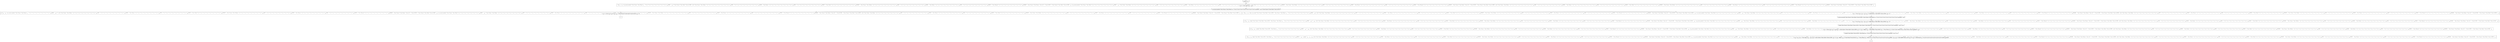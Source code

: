 digraph {
    graph [rankdir=TB
          ,bgcolor=transparent];
    node [shape=box
         ,fillcolor=white
         ,style=filled];
    0 [label=<O <BR/> neq(v<SUB>227</SUB>, v<SUB>227</SUB>)>];
    1 [label=<C <BR/> neq(v<SUB>233</SUB>, v<SUB>233</SUB>), non_ground_member(C Term [Clause C Term [Parent v<SUB>81</SUB> : [C Succ [C Succ [C Succ [C Succ [C Succ [C Succ [C Succ [v<SUB>233</SUB>]]]]]]]]] : v<SUB>128</SUB>], [C Term [Clause [C Term [Male [C Term [A []]]]]]]), solve(C Term [Clause C Term [Father C Var [C Succ [C Succ [C Succ [C Succ [C Succ [C Succ [C Succ [v<SUB>233</SUB>]]]]]]]] : [C Var [C Succ [C Succ [C Succ [C Succ [C Succ [C Succ [C Succ [v<SUB>233</SUB>]]]]]]]]]] : C Term [Parent C Var [C Succ [C Succ [C Succ [C Succ [C Succ [C Succ [C Succ [v<SUB>233</SUB>]]]]]]]] : [C Var [C Succ [C Succ [C Succ [C Succ [C Succ [C Succ [C Succ [v<SUB>233</SUB>]]]]]]]]]] : [C Term [Male [C Var [C Succ [C Succ [C Succ [C Succ [C Succ [C Succ [C Succ [v<SUB>233</SUB>]]]]]]]]]]]] : C Term [Clause C Term [Mother C Var [C Succ [C Succ [C Succ [C Succ [C Succ [C Succ [C Succ [v<SUB>233</SUB>]]]]]]]] : [C Var [C Succ [C Succ [C Succ [C Succ [C Succ [C Succ [C Succ [v<SUB>233</SUB>]]]]]]]]]] : C Term [Parent C Var [C Succ [C Succ [C Succ [C Succ [C Succ [C Succ [C Succ [v<SUB>233</SUB>]]]]]]]] : [C Var [C Succ [C Succ [C Succ [C Succ [C Succ [C Succ [C Succ [v<SUB>233</SUB>]]]]]]]]]] : [C Term [Female [C Var [C Succ [C Succ [C Succ [C Succ [C Succ [C Succ [C Succ [v<SUB>233</SUB>]]]]]]]]]]]] : C Term [Clause [C Term [Parent C Term [A []] : [C Term [B []]]]]] : [C Term [Clause [C Term [Male [C Term [A []]]]]]], v<SUB>128</SUB>), non_ground_member(C Term [Clause C Term [Male [C Succ [C Succ [C Succ [C Succ [C Succ [C Succ [C Succ [v<SUB>233</SUB>]]]]]]]]] : v<SUB>133</SUB>], C Term [Clause C Term [Father C Var [C Succ [C Succ [C Succ [C Succ [C Succ [C Succ [C Succ [v<SUB>233</SUB>]]]]]]]] : [C Var [C Succ [C Succ [C Succ [C Succ [C Succ [C Succ [C Succ [v<SUB>233</SUB>]]]]]]]]]] : C Term [Parent C Var [C Succ [C Succ [C Succ [C Succ [C Succ [C Succ [C Succ [v<SUB>233</SUB>]]]]]]]] : [C Var [C Succ [C Succ [C Succ [C Succ [C Succ [C Succ [C Succ [v<SUB>233</SUB>]]]]]]]]]] : [C Term [Male [C Var [C Succ [C Succ [C Succ [C Succ [C Succ [C Succ [C Succ [v<SUB>233</SUB>]]]]]]]]]]]] : C Term [Clause C Term [Mother C Var [C Succ [C Succ [C Succ [C Succ [C Succ [C Succ [C Succ [v<SUB>233</SUB>]]]]]]]] : [C Var [C Succ [C Succ [C Succ [C Succ [C Succ [C Succ [C Succ [v<SUB>233</SUB>]]]]]]]]]] : C Term [Parent C Var [C Succ [C Succ [C Succ [C Succ [C Succ [C Succ [C Succ [v<SUB>233</SUB>]]]]]]]] : [C Var [C Succ [C Succ [C Succ [C Succ [C Succ [C Succ [C Succ [v<SUB>233</SUB>]]]]]]]]]] : [C Term [Female [C Var [C Succ [C Succ [C Succ [C Succ [C Succ [C Succ [C Succ [v<SUB>233</SUB>]]]]]]]]]]]] : C Term [Clause [C Term [Parent C Term [A []] : [C Term [B []]]]]] : [C Term [Clause [C Term [Male [C Term [A []]]]]]]), solve(C Term [Clause C Term [Father C Var [C Succ [C Succ [C Succ [C Succ [C Succ [C Succ [C Succ [v<SUB>233</SUB>]]]]]]]] : [C Var [C Succ [C Succ [C Succ [C Succ [C Succ [C Succ [C Succ [v<SUB>233</SUB>]]]]]]]]]] : C Term [Parent C Var [C Succ [C Succ [C Succ [C Succ [C Succ [C Succ [C Succ [v<SUB>233</SUB>]]]]]]]] : [C Var [C Succ [C Succ [C Succ [C Succ [C Succ [C Succ [C Succ [v<SUB>233</SUB>]]]]]]]]]] : [C Term [Male [C Var [C Succ [C Succ [C Succ [C Succ [C Succ [C Succ [C Succ [v<SUB>233</SUB>]]]]]]]]]]]] : C Term [Clause C Term [Mother C Var [C Succ [C Succ [C Succ [C Succ [C Succ [C Succ [C Succ [v<SUB>233</SUB>]]]]]]]] : [C Var [C Succ [C Succ [C Succ [C Succ [C Succ [C Succ [C Succ [v<SUB>233</SUB>]]]]]]]]]] : C Term [Parent C Var [C Succ [C Succ [C Succ [C Succ [C Succ [C Succ [C Succ [v<SUB>233</SUB>]]]]]]]] : [C Var [C Succ [C Succ [C Succ [C Succ [C Succ [C Succ [C Succ [v<SUB>233</SUB>]]]]]]]]]] : [C Term [Female [C Var [C Succ [C Succ [C Succ [C Succ [C Succ [C Succ [C Succ [v<SUB>233</SUB>]]]]]]]]]]]] : C Term [Clause [C Term [Parent C Term [A []] : [C Term [B []]]]]] : [C Term [Clause [C Term [Male [C Term [A []]]]]]], v<SUB>133</SUB>) <BR/>  [ v<SUB>227</SUB> &rarr; C Succ [v<SUB>232</SUB>], v<SUB>232</SUB> &rarr; v<SUB>233</SUB> ] >];
    2 [label=<O <BR/> non_ground_member(C Term [Clause C Term [Parent v<SUB>81</SUB> : [C Succ [C Succ [C Succ [C Succ [C Succ [C Succ [C Succ [v<SUB>233</SUB>]]]]]]]]] : v<SUB>128</SUB>], [C Term [Clause [C Term [Male [C Term [A []]]]]]])>];
    3 [label=<C <BR/> neq(v<SUB>233</SUB>, v<SUB>233</SUB>), non_ground_member(C Term [Clause C Term [Parent v<SUB>81</SUB> : [C Succ [C Succ [C Succ [C Succ [C Succ [C Succ [C Succ [v<SUB>233</SUB>]]]]]]]]] : v<SUB>128</SUB>], []), solve(C Term [Clause C Term [Father C Var [C Succ [C Succ [C Succ [C Succ [C Succ [C Succ [C Succ [v<SUB>233</SUB>]]]]]]]] : [C Var [C Succ [C Succ [C Succ [C Succ [C Succ [C Succ [C Succ [v<SUB>233</SUB>]]]]]]]]]] : C Term [Parent C Var [C Succ [C Succ [C Succ [C Succ [C Succ [C Succ [C Succ [v<SUB>233</SUB>]]]]]]]] : [C Var [C Succ [C Succ [C Succ [C Succ [C Succ [C Succ [C Succ [v<SUB>233</SUB>]]]]]]]]]] : [C Term [Male [C Var [C Succ [C Succ [C Succ [C Succ [C Succ [C Succ [C Succ [v<SUB>233</SUB>]]]]]]]]]]]] : C Term [Clause C Term [Mother C Var [C Succ [C Succ [C Succ [C Succ [C Succ [C Succ [C Succ [v<SUB>233</SUB>]]]]]]]] : [C Var [C Succ [C Succ [C Succ [C Succ [C Succ [C Succ [C Succ [v<SUB>233</SUB>]]]]]]]]]] : C Term [Parent C Var [C Succ [C Succ [C Succ [C Succ [C Succ [C Succ [C Succ [v<SUB>233</SUB>]]]]]]]] : [C Var [C Succ [C Succ [C Succ [C Succ [C Succ [C Succ [C Succ [v<SUB>233</SUB>]]]]]]]]]] : [C Term [Female [C Var [C Succ [C Succ [C Succ [C Succ [C Succ [C Succ [C Succ [v<SUB>233</SUB>]]]]]]]]]]]] : C Term [Clause [C Term [Parent C Term [A []] : [C Term [B []]]]]] : [C Term [Clause [C Term [Male [C Term [A []]]]]]], v<SUB>128</SUB>), non_ground_member(C Term [Clause C Term [Male [C Succ [C Succ [C Succ [C Succ [C Succ [C Succ [C Succ [v<SUB>233</SUB>]]]]]]]]] : v<SUB>133</SUB>], C Term [Clause C Term [Father C Var [C Succ [C Succ [C Succ [C Succ [C Succ [C Succ [C Succ [v<SUB>233</SUB>]]]]]]]] : [C Var [C Succ [C Succ [C Succ [C Succ [C Succ [C Succ [C Succ [v<SUB>233</SUB>]]]]]]]]]] : C Term [Parent C Var [C Succ [C Succ [C Succ [C Succ [C Succ [C Succ [C Succ [v<SUB>233</SUB>]]]]]]]] : [C Var [C Succ [C Succ [C Succ [C Succ [C Succ [C Succ [C Succ [v<SUB>233</SUB>]]]]]]]]]] : [C Term [Male [C Var [C Succ [C Succ [C Succ [C Succ [C Succ [C Succ [C Succ [v<SUB>233</SUB>]]]]]]]]]]]] : C Term [Clause C Term [Mother C Var [C Succ [C Succ [C Succ [C Succ [C Succ [C Succ [C Succ [v<SUB>233</SUB>]]]]]]]] : [C Var [C Succ [C Succ [C Succ [C Succ [C Succ [C Succ [C Succ [v<SUB>233</SUB>]]]]]]]]]] : C Term [Parent C Var [C Succ [C Succ [C Succ [C Succ [C Succ [C Succ [C Succ [v<SUB>233</SUB>]]]]]]]] : [C Var [C Succ [C Succ [C Succ [C Succ [C Succ [C Succ [C Succ [v<SUB>233</SUB>]]]]]]]]]] : [C Term [Female [C Var [C Succ [C Succ [C Succ [C Succ [C Succ [C Succ [C Succ [v<SUB>233</SUB>]]]]]]]]]]]] : C Term [Clause [C Term [Parent C Term [A []] : [C Term [B []]]]]] : [C Term [Clause [C Term [Male [C Term [A []]]]]]]), solve(C Term [Clause C Term [Father C Var [C Succ [C Succ [C Succ [C Succ [C Succ [C Succ [C Succ [v<SUB>233</SUB>]]]]]]]] : [C Var [C Succ [C Succ [C Succ [C Succ [C Succ [C Succ [C Succ [v<SUB>233</SUB>]]]]]]]]]] : C Term [Parent C Var [C Succ [C Succ [C Succ [C Succ [C Succ [C Succ [C Succ [v<SUB>233</SUB>]]]]]]]] : [C Var [C Succ [C Succ [C Succ [C Succ [C Succ [C Succ [C Succ [v<SUB>233</SUB>]]]]]]]]]] : [C Term [Male [C Var [C Succ [C Succ [C Succ [C Succ [C Succ [C Succ [C Succ [v<SUB>233</SUB>]]]]]]]]]]]] : C Term [Clause C Term [Mother C Var [C Succ [C Succ [C Succ [C Succ [C Succ [C Succ [C Succ [v<SUB>233</SUB>]]]]]]]] : [C Var [C Succ [C Succ [C Succ [C Succ [C Succ [C Succ [C Succ [v<SUB>233</SUB>]]]]]]]]]] : C Term [Parent C Var [C Succ [C Succ [C Succ [C Succ [C Succ [C Succ [C Succ [v<SUB>233</SUB>]]]]]]]] : [C Var [C Succ [C Succ [C Succ [C Succ [C Succ [C Succ [C Succ [v<SUB>233</SUB>]]]]]]]]]] : [C Term [Female [C Var [C Succ [C Succ [C Succ [C Succ [C Succ [C Succ [C Succ [v<SUB>233</SUB>]]]]]]]]]]]] : C Term [Clause [C Term [Parent C Term [A []] : [C Term [B []]]]]] : [C Term [Clause [C Term [Male [C Term [A []]]]]]], v<SUB>133</SUB>) <BR/>  [ v<SUB>227</SUB> &rarr; C Succ [v<SUB>232</SUB>], v<SUB>232</SUB> &rarr; v<SUB>233</SUB>, v<SUB>234</SUB> &rarr; C Term [Clause [C Term [Male [C Term [A []]]]]], v<SUB>235</SUB> &rarr; [] ] >];
    4 [label=<C <BR/> neq(v<SUB>233</SUB>, v<SUB>233</SUB>), make_non_ground(C Term [Clause [C Term [Male [C Term [A []]]]]], C Term [Clause C Term [Parent v<SUB>81</SUB> : [C Succ [C Succ [C Succ [C Succ [C Succ [C Succ [C Succ [v<SUB>233</SUB>]]]]]]]]] : v<SUB>128</SUB>]), solve(C Term [Clause C Term [Father C Var [C Succ [C Succ [C Succ [C Succ [C Succ [C Succ [C Succ [v<SUB>233</SUB>]]]]]]]] : [C Var [C Succ [C Succ [C Succ [C Succ [C Succ [C Succ [C Succ [v<SUB>233</SUB>]]]]]]]]]] : C Term [Parent C Var [C Succ [C Succ [C Succ [C Succ [C Succ [C Succ [C Succ [v<SUB>233</SUB>]]]]]]]] : [C Var [C Succ [C Succ [C Succ [C Succ [C Succ [C Succ [C Succ [v<SUB>233</SUB>]]]]]]]]]] : [C Term [Male [C Var [C Succ [C Succ [C Succ [C Succ [C Succ [C Succ [C Succ [v<SUB>233</SUB>]]]]]]]]]]]] : C Term [Clause C Term [Mother C Var [C Succ [C Succ [C Succ [C Succ [C Succ [C Succ [C Succ [v<SUB>233</SUB>]]]]]]]] : [C Var [C Succ [C Succ [C Succ [C Succ [C Succ [C Succ [C Succ [v<SUB>233</SUB>]]]]]]]]]] : C Term [Parent C Var [C Succ [C Succ [C Succ [C Succ [C Succ [C Succ [C Succ [v<SUB>233</SUB>]]]]]]]] : [C Var [C Succ [C Succ [C Succ [C Succ [C Succ [C Succ [C Succ [v<SUB>233</SUB>]]]]]]]]]] : [C Term [Female [C Var [C Succ [C Succ [C Succ [C Succ [C Succ [C Succ [C Succ [v<SUB>233</SUB>]]]]]]]]]]]] : C Term [Clause [C Term [Parent C Term [A []] : [C Term [B []]]]]] : [C Term [Clause [C Term [Male [C Term [A []]]]]]], v<SUB>128</SUB>), non_ground_member(C Term [Clause C Term [Male [C Succ [C Succ [C Succ [C Succ [C Succ [C Succ [C Succ [v<SUB>233</SUB>]]]]]]]]] : v<SUB>133</SUB>], C Term [Clause C Term [Father C Var [C Succ [C Succ [C Succ [C Succ [C Succ [C Succ [C Succ [v<SUB>233</SUB>]]]]]]]] : [C Var [C Succ [C Succ [C Succ [C Succ [C Succ [C Succ [C Succ [v<SUB>233</SUB>]]]]]]]]]] : C Term [Parent C Var [C Succ [C Succ [C Succ [C Succ [C Succ [C Succ [C Succ [v<SUB>233</SUB>]]]]]]]] : [C Var [C Succ [C Succ [C Succ [C Succ [C Succ [C Succ [C Succ [v<SUB>233</SUB>]]]]]]]]]] : [C Term [Male [C Var [C Succ [C Succ [C Succ [C Succ [C Succ [C Succ [C Succ [v<SUB>233</SUB>]]]]]]]]]]]] : C Term [Clause C Term [Mother C Var [C Succ [C Succ [C Succ [C Succ [C Succ [C Succ [C Succ [v<SUB>233</SUB>]]]]]]]] : [C Var [C Succ [C Succ [C Succ [C Succ [C Succ [C Succ [C Succ [v<SUB>233</SUB>]]]]]]]]]] : C Term [Parent C Var [C Succ [C Succ [C Succ [C Succ [C Succ [C Succ [C Succ [v<SUB>233</SUB>]]]]]]]] : [C Var [C Succ [C Succ [C Succ [C Succ [C Succ [C Succ [C Succ [v<SUB>233</SUB>]]]]]]]]]] : [C Term [Female [C Var [C Succ [C Succ [C Succ [C Succ [C Succ [C Succ [C Succ [v<SUB>233</SUB>]]]]]]]]]]]] : C Term [Clause [C Term [Parent C Term [A []] : [C Term [B []]]]]] : [C Term [Clause [C Term [Male [C Term [A []]]]]]]), solve(C Term [Clause C Term [Father C Var [C Succ [C Succ [C Succ [C Succ [C Succ [C Succ [C Succ [v<SUB>233</SUB>]]]]]]]] : [C Var [C Succ [C Succ [C Succ [C Succ [C Succ [C Succ [C Succ [v<SUB>233</SUB>]]]]]]]]]] : C Term [Parent C Var [C Succ [C Succ [C Succ [C Succ [C Succ [C Succ [C Succ [v<SUB>233</SUB>]]]]]]]] : [C Var [C Succ [C Succ [C Succ [C Succ [C Succ [C Succ [C Succ [v<SUB>233</SUB>]]]]]]]]]] : [C Term [Male [C Var [C Succ [C Succ [C Succ [C Succ [C Succ [C Succ [C Succ [v<SUB>233</SUB>]]]]]]]]]]]] : C Term [Clause C Term [Mother C Var [C Succ [C Succ [C Succ [C Succ [C Succ [C Succ [C Succ [v<SUB>233</SUB>]]]]]]]] : [C Var [C Succ [C Succ [C Succ [C Succ [C Succ [C Succ [C Succ [v<SUB>233</SUB>]]]]]]]]]] : C Term [Parent C Var [C Succ [C Succ [C Succ [C Succ [C Succ [C Succ [C Succ [v<SUB>233</SUB>]]]]]]]] : [C Var [C Succ [C Succ [C Succ [C Succ [C Succ [C Succ [C Succ [v<SUB>233</SUB>]]]]]]]]]] : [C Term [Female [C Var [C Succ [C Succ [C Succ [C Succ [C Succ [C Succ [C Succ [v<SUB>233</SUB>]]]]]]]]]]]] : C Term [Clause [C Term [Parent C Term [A []] : [C Term [B []]]]]] : [C Term [Clause [C Term [Male [C Term [A []]]]]]], v<SUB>133</SUB>) <BR/>  [ v<SUB>227</SUB> &rarr; C Succ [v<SUB>232</SUB>], v<SUB>232</SUB> &rarr; v<SUB>233</SUB>, v<SUB>234</SUB> &rarr; C Term [Clause [C Term [Male [C Term [A []]]]]], v<SUB>235</SUB> &rarr; [] ] >];
    5 [label=<_|_>];
    6 [label=<O <BR/> make_non_ground(C Term [Clause [C Term [Male [C Term [A []]]]]], C Term [Clause C Term [Parent v<SUB>81</SUB> : [C Succ [C Succ [C Succ [C Succ [C Succ [C Succ [C Succ [v<SUB>233</SUB>]]]]]]]]] : v<SUB>128</SUB>])>];
    7 [label=<C <BR/> neq(v<SUB>233</SUB>, v<SUB>233</SUB>), mkng(C Term [Clause [C Term [Male [C Term [A []]]]]], C Term [Clause C Term [Parent v<SUB>81</SUB> : [C Succ [C Succ [C Succ [C Succ [C Succ [C Succ [C Succ [v<SUB>233</SUB>]]]]]]]]] : v<SUB>128</SUB>], [], v<SUB>236</SUB>), solve(C Term [Clause C Term [Father C Var [C Succ [C Succ [C Succ [C Succ [C Succ [C Succ [C Succ [v<SUB>233</SUB>]]]]]]]] : [C Var [C Succ [C Succ [C Succ [C Succ [C Succ [C Succ [C Succ [v<SUB>233</SUB>]]]]]]]]]] : C Term [Parent C Var [C Succ [C Succ [C Succ [C Succ [C Succ [C Succ [C Succ [v<SUB>233</SUB>]]]]]]]] : [C Var [C Succ [C Succ [C Succ [C Succ [C Succ [C Succ [C Succ [v<SUB>233</SUB>]]]]]]]]]] : [C Term [Male [C Var [C Succ [C Succ [C Succ [C Succ [C Succ [C Succ [C Succ [v<SUB>233</SUB>]]]]]]]]]]]] : C Term [Clause C Term [Mother C Var [C Succ [C Succ [C Succ [C Succ [C Succ [C Succ [C Succ [v<SUB>233</SUB>]]]]]]]] : [C Var [C Succ [C Succ [C Succ [C Succ [C Succ [C Succ [C Succ [v<SUB>233</SUB>]]]]]]]]]] : C Term [Parent C Var [C Succ [C Succ [C Succ [C Succ [C Succ [C Succ [C Succ [v<SUB>233</SUB>]]]]]]]] : [C Var [C Succ [C Succ [C Succ [C Succ [C Succ [C Succ [C Succ [v<SUB>233</SUB>]]]]]]]]]] : [C Term [Female [C Var [C Succ [C Succ [C Succ [C Succ [C Succ [C Succ [C Succ [v<SUB>233</SUB>]]]]]]]]]]]] : C Term [Clause [C Term [Parent C Term [A []] : [C Term [B []]]]]] : [C Term [Clause [C Term [Male [C Term [A []]]]]]], v<SUB>128</SUB>), non_ground_member(C Term [Clause C Term [Male [C Succ [C Succ [C Succ [C Succ [C Succ [C Succ [C Succ [v<SUB>233</SUB>]]]]]]]]] : v<SUB>133</SUB>], C Term [Clause C Term [Father C Var [C Succ [C Succ [C Succ [C Succ [C Succ [C Succ [C Succ [v<SUB>233</SUB>]]]]]]]] : [C Var [C Succ [C Succ [C Succ [C Succ [C Succ [C Succ [C Succ [v<SUB>233</SUB>]]]]]]]]]] : C Term [Parent C Var [C Succ [C Succ [C Succ [C Succ [C Succ [C Succ [C Succ [v<SUB>233</SUB>]]]]]]]] : [C Var [C Succ [C Succ [C Succ [C Succ [C Succ [C Succ [C Succ [v<SUB>233</SUB>]]]]]]]]]] : [C Term [Male [C Var [C Succ [C Succ [C Succ [C Succ [C Succ [C Succ [C Succ [v<SUB>233</SUB>]]]]]]]]]]]] : C Term [Clause C Term [Mother C Var [C Succ [C Succ [C Succ [C Succ [C Succ [C Succ [C Succ [v<SUB>233</SUB>]]]]]]]] : [C Var [C Succ [C Succ [C Succ [C Succ [C Succ [C Succ [C Succ [v<SUB>233</SUB>]]]]]]]]]] : C Term [Parent C Var [C Succ [C Succ [C Succ [C Succ [C Succ [C Succ [C Succ [v<SUB>233</SUB>]]]]]]]] : [C Var [C Succ [C Succ [C Succ [C Succ [C Succ [C Succ [C Succ [v<SUB>233</SUB>]]]]]]]]]] : [C Term [Female [C Var [C Succ [C Succ [C Succ [C Succ [C Succ [C Succ [C Succ [v<SUB>233</SUB>]]]]]]]]]]]] : C Term [Clause [C Term [Parent C Term [A []] : [C Term [B []]]]]] : [C Term [Clause [C Term [Male [C Term [A []]]]]]]), solve(C Term [Clause C Term [Father C Var [C Succ [C Succ [C Succ [C Succ [C Succ [C Succ [C Succ [v<SUB>233</SUB>]]]]]]]] : [C Var [C Succ [C Succ [C Succ [C Succ [C Succ [C Succ [C Succ [v<SUB>233</SUB>]]]]]]]]]] : C Term [Parent C Var [C Succ [C Succ [C Succ [C Succ [C Succ [C Succ [C Succ [v<SUB>233</SUB>]]]]]]]] : [C Var [C Succ [C Succ [C Succ [C Succ [C Succ [C Succ [C Succ [v<SUB>233</SUB>]]]]]]]]]] : [C Term [Male [C Var [C Succ [C Succ [C Succ [C Succ [C Succ [C Succ [C Succ [v<SUB>233</SUB>]]]]]]]]]]]] : C Term [Clause C Term [Mother C Var [C Succ [C Succ [C Succ [C Succ [C Succ [C Succ [C Succ [v<SUB>233</SUB>]]]]]]]] : [C Var [C Succ [C Succ [C Succ [C Succ [C Succ [C Succ [C Succ [v<SUB>233</SUB>]]]]]]]]]] : C Term [Parent C Var [C Succ [C Succ [C Succ [C Succ [C Succ [C Succ [C Succ [v<SUB>233</SUB>]]]]]]]] : [C Var [C Succ [C Succ [C Succ [C Succ [C Succ [C Succ [C Succ [v<SUB>233</SUB>]]]]]]]]]] : [C Term [Female [C Var [C Succ [C Succ [C Succ [C Succ [C Succ [C Succ [C Succ [v<SUB>233</SUB>]]]]]]]]]]]] : C Term [Clause [C Term [Parent C Term [A []] : [C Term [B []]]]]] : [C Term [Clause [C Term [Male [C Term [A []]]]]]], v<SUB>133</SUB>) <BR/>  [ v<SUB>227</SUB> &rarr; C Succ [v<SUB>232</SUB>], v<SUB>232</SUB> &rarr; v<SUB>233</SUB>, v<SUB>234</SUB> &rarr; C Term [Clause [C Term [Male [C Term [A []]]]]], v<SUB>235</SUB> &rarr; [] ] >];
    8 [label=<O <BR/> mkng(C Term [Clause [C Term [Male [C Term [A []]]]]], C Term [Clause C Term [Parent v<SUB>81</SUB> : [C Succ [C Succ [C Succ [C Succ [C Succ [C Succ [C Succ [v<SUB>233</SUB>]]]]]]]]] : v<SUB>128</SUB>], [], v<SUB>236</SUB>)>];
    9 [label=<C <BR/> neq(v<SUB>233</SUB>, v<SUB>233</SUB>), l_mkng([C Term [Male [C Term [A []]]]], C Term [Parent v<SUB>81</SUB> : [C Succ [C Succ [C Succ [C Succ [C Succ [C Succ [C Succ [v<SUB>233</SUB>]]]]]]]]] : v<SUB>128</SUB>, [], v<SUB>236</SUB>), solve(C Term [Clause C Term [Father C Var [C Succ [C Succ [C Succ [C Succ [C Succ [C Succ [C Succ [v<SUB>233</SUB>]]]]]]]] : [C Var [C Succ [C Succ [C Succ [C Succ [C Succ [C Succ [C Succ [v<SUB>233</SUB>]]]]]]]]]] : C Term [Parent C Var [C Succ [C Succ [C Succ [C Succ [C Succ [C Succ [C Succ [v<SUB>233</SUB>]]]]]]]] : [C Var [C Succ [C Succ [C Succ [C Succ [C Succ [C Succ [C Succ [v<SUB>233</SUB>]]]]]]]]]] : [C Term [Male [C Var [C Succ [C Succ [C Succ [C Succ [C Succ [C Succ [C Succ [v<SUB>233</SUB>]]]]]]]]]]]] : C Term [Clause C Term [Mother C Var [C Succ [C Succ [C Succ [C Succ [C Succ [C Succ [C Succ [v<SUB>233</SUB>]]]]]]]] : [C Var [C Succ [C Succ [C Succ [C Succ [C Succ [C Succ [C Succ [v<SUB>233</SUB>]]]]]]]]]] : C Term [Parent C Var [C Succ [C Succ [C Succ [C Succ [C Succ [C Succ [C Succ [v<SUB>233</SUB>]]]]]]]] : [C Var [C Succ [C Succ [C Succ [C Succ [C Succ [C Succ [C Succ [v<SUB>233</SUB>]]]]]]]]]] : [C Term [Female [C Var [C Succ [C Succ [C Succ [C Succ [C Succ [C Succ [C Succ [v<SUB>233</SUB>]]]]]]]]]]]] : C Term [Clause [C Term [Parent C Term [A []] : [C Term [B []]]]]] : [C Term [Clause [C Term [Male [C Term [A []]]]]]], v<SUB>128</SUB>), non_ground_member(C Term [Clause C Term [Male [C Succ [C Succ [C Succ [C Succ [C Succ [C Succ [C Succ [v<SUB>233</SUB>]]]]]]]]] : v<SUB>133</SUB>], C Term [Clause C Term [Father C Var [C Succ [C Succ [C Succ [C Succ [C Succ [C Succ [C Succ [v<SUB>233</SUB>]]]]]]]] : [C Var [C Succ [C Succ [C Succ [C Succ [C Succ [C Succ [C Succ [v<SUB>233</SUB>]]]]]]]]]] : C Term [Parent C Var [C Succ [C Succ [C Succ [C Succ [C Succ [C Succ [C Succ [v<SUB>233</SUB>]]]]]]]] : [C Var [C Succ [C Succ [C Succ [C Succ [C Succ [C Succ [C Succ [v<SUB>233</SUB>]]]]]]]]]] : [C Term [Male [C Var [C Succ [C Succ [C Succ [C Succ [C Succ [C Succ [C Succ [v<SUB>233</SUB>]]]]]]]]]]]] : C Term [Clause C Term [Mother C Var [C Succ [C Succ [C Succ [C Succ [C Succ [C Succ [C Succ [v<SUB>233</SUB>]]]]]]]] : [C Var [C Succ [C Succ [C Succ [C Succ [C Succ [C Succ [C Succ [v<SUB>233</SUB>]]]]]]]]]] : C Term [Parent C Var [C Succ [C Succ [C Succ [C Succ [C Succ [C Succ [C Succ [v<SUB>233</SUB>]]]]]]]] : [C Var [C Succ [C Succ [C Succ [C Succ [C Succ [C Succ [C Succ [v<SUB>233</SUB>]]]]]]]]]] : [C Term [Female [C Var [C Succ [C Succ [C Succ [C Succ [C Succ [C Succ [C Succ [v<SUB>233</SUB>]]]]]]]]]]]] : C Term [Clause [C Term [Parent C Term [A []] : [C Term [B []]]]]] : [C Term [Clause [C Term [Male [C Term [A []]]]]]]), solve(C Term [Clause C Term [Father C Var [C Succ [C Succ [C Succ [C Succ [C Succ [C Succ [C Succ [v<SUB>233</SUB>]]]]]]]] : [C Var [C Succ [C Succ [C Succ [C Succ [C Succ [C Succ [C Succ [v<SUB>233</SUB>]]]]]]]]]] : C Term [Parent C Var [C Succ [C Succ [C Succ [C Succ [C Succ [C Succ [C Succ [v<SUB>233</SUB>]]]]]]]] : [C Var [C Succ [C Succ [C Succ [C Succ [C Succ [C Succ [C Succ [v<SUB>233</SUB>]]]]]]]]]] : [C Term [Male [C Var [C Succ [C Succ [C Succ [C Succ [C Succ [C Succ [C Succ [v<SUB>233</SUB>]]]]]]]]]]]] : C Term [Clause C Term [Mother C Var [C Succ [C Succ [C Succ [C Succ [C Succ [C Succ [C Succ [v<SUB>233</SUB>]]]]]]]] : [C Var [C Succ [C Succ [C Succ [C Succ [C Succ [C Succ [C Succ [v<SUB>233</SUB>]]]]]]]]]] : C Term [Parent C Var [C Succ [C Succ [C Succ [C Succ [C Succ [C Succ [C Succ [v<SUB>233</SUB>]]]]]]]] : [C Var [C Succ [C Succ [C Succ [C Succ [C Succ [C Succ [C Succ [v<SUB>233</SUB>]]]]]]]]]] : [C Term [Female [C Var [C Succ [C Succ [C Succ [C Succ [C Succ [C Succ [C Succ [v<SUB>233</SUB>]]]]]]]]]]]] : C Term [Clause [C Term [Parent C Term [A []] : [C Term [B []]]]]] : [C Term [Clause [C Term [Male [C Term [A []]]]]]], v<SUB>133</SUB>) <BR/>  [ v<SUB>227</SUB> &rarr; C Succ [v<SUB>232</SUB>], v<SUB>232</SUB> &rarr; v<SUB>233</SUB>, v<SUB>234</SUB> &rarr; C Term [Clause [C Term [Male [C Term [A []]]]]], v<SUB>235</SUB> &rarr; [], v<SUB>245</SUB> &rarr; Clause, v<SUB>246</SUB> &rarr; [C Term [Male [C Term [A []]]]], v<SUB>247</SUB> &rarr; C Term [Parent v<SUB>81</SUB> : [C Succ [C Succ [C Succ [C Succ [C Succ [C Succ [C Succ [v<SUB>233</SUB>]]]]]]]]] : v<SUB>128</SUB> ] >];
    10 [label=<O <BR/> l_mkng([C Term [Male [C Term [A []]]]], C Term [Parent v<SUB>81</SUB> : [C Succ [C Succ [C Succ [C Succ [C Succ [C Succ [C Succ [v<SUB>233</SUB>]]]]]]]]] : v<SUB>128</SUB>, [], v<SUB>236</SUB>)>];
    11 [label=<C <BR/> neq(v<SUB>233</SUB>, v<SUB>233</SUB>), mkng(C Term [Male [C Term [A []]]], C Term [Parent v<SUB>81</SUB> : [C Succ [C Succ [C Succ [C Succ [C Succ [C Succ [C Succ [v<SUB>233</SUB>]]]]]]]]], [], v<SUB>252</SUB>), l_mkng([], v<SUB>251</SUB>, v<SUB>252</SUB>, v<SUB>236</SUB>), solve(C Term [Clause C Term [Father C Var [C Succ [C Succ [C Succ [C Succ [C Succ [C Succ [C Succ [v<SUB>233</SUB>]]]]]]]] : [C Var [C Succ [C Succ [C Succ [C Succ [C Succ [C Succ [C Succ [v<SUB>233</SUB>]]]]]]]]]] : C Term [Parent C Var [C Succ [C Succ [C Succ [C Succ [C Succ [C Succ [C Succ [v<SUB>233</SUB>]]]]]]]] : [C Var [C Succ [C Succ [C Succ [C Succ [C Succ [C Succ [C Succ [v<SUB>233</SUB>]]]]]]]]]] : [C Term [Male [C Var [C Succ [C Succ [C Succ [C Succ [C Succ [C Succ [C Succ [v<SUB>233</SUB>]]]]]]]]]]]] : C Term [Clause C Term [Mother C Var [C Succ [C Succ [C Succ [C Succ [C Succ [C Succ [C Succ [v<SUB>233</SUB>]]]]]]]] : [C Var [C Succ [C Succ [C Succ [C Succ [C Succ [C Succ [C Succ [v<SUB>233</SUB>]]]]]]]]]] : C Term [Parent C Var [C Succ [C Succ [C Succ [C Succ [C Succ [C Succ [C Succ [v<SUB>233</SUB>]]]]]]]] : [C Var [C Succ [C Succ [C Succ [C Succ [C Succ [C Succ [C Succ [v<SUB>233</SUB>]]]]]]]]]] : [C Term [Female [C Var [C Succ [C Succ [C Succ [C Succ [C Succ [C Succ [C Succ [v<SUB>233</SUB>]]]]]]]]]]]] : C Term [Clause [C Term [Parent C Term [A []] : [C Term [B []]]]]] : [C Term [Clause [C Term [Male [C Term [A []]]]]]], v<SUB>251</SUB>), non_ground_member(C Term [Clause C Term [Male [C Succ [C Succ [C Succ [C Succ [C Succ [C Succ [C Succ [v<SUB>233</SUB>]]]]]]]]] : v<SUB>133</SUB>], C Term [Clause C Term [Father C Var [C Succ [C Succ [C Succ [C Succ [C Succ [C Succ [C Succ [v<SUB>233</SUB>]]]]]]]] : [C Var [C Succ [C Succ [C Succ [C Succ [C Succ [C Succ [C Succ [v<SUB>233</SUB>]]]]]]]]]] : C Term [Parent C Var [C Succ [C Succ [C Succ [C Succ [C Succ [C Succ [C Succ [v<SUB>233</SUB>]]]]]]]] : [C Var [C Succ [C Succ [C Succ [C Succ [C Succ [C Succ [C Succ [v<SUB>233</SUB>]]]]]]]]]] : [C Term [Male [C Var [C Succ [C Succ [C Succ [C Succ [C Succ [C Succ [C Succ [v<SUB>233</SUB>]]]]]]]]]]]] : C Term [Clause C Term [Mother C Var [C Succ [C Succ [C Succ [C Succ [C Succ [C Succ [C Succ [v<SUB>233</SUB>]]]]]]]] : [C Var [C Succ [C Succ [C Succ [C Succ [C Succ [C Succ [C Succ [v<SUB>233</SUB>]]]]]]]]]] : C Term [Parent C Var [C Succ [C Succ [C Succ [C Succ [C Succ [C Succ [C Succ [v<SUB>233</SUB>]]]]]]]] : [C Var [C Succ [C Succ [C Succ [C Succ [C Succ [C Succ [C Succ [v<SUB>233</SUB>]]]]]]]]]] : [C Term [Female [C Var [C Succ [C Succ [C Succ [C Succ [C Succ [C Succ [C Succ [v<SUB>233</SUB>]]]]]]]]]]]] : C Term [Clause [C Term [Parent C Term [A []] : [C Term [B []]]]]] : [C Term [Clause [C Term [Male [C Term [A []]]]]]]), solve(C Term [Clause C Term [Father C Var [C Succ [C Succ [C Succ [C Succ [C Succ [C Succ [C Succ [v<SUB>233</SUB>]]]]]]]] : [C Var [C Succ [C Succ [C Succ [C Succ [C Succ [C Succ [C Succ [v<SUB>233</SUB>]]]]]]]]]] : C Term [Parent C Var [C Succ [C Succ [C Succ [C Succ [C Succ [C Succ [C Succ [v<SUB>233</SUB>]]]]]]]] : [C Var [C Succ [C Succ [C Succ [C Succ [C Succ [C Succ [C Succ [v<SUB>233</SUB>]]]]]]]]]] : [C Term [Male [C Var [C Succ [C Succ [C Succ [C Succ [C Succ [C Succ [C Succ [v<SUB>233</SUB>]]]]]]]]]]]] : C Term [Clause C Term [Mother C Var [C Succ [C Succ [C Succ [C Succ [C Succ [C Succ [C Succ [v<SUB>233</SUB>]]]]]]]] : [C Var [C Succ [C Succ [C Succ [C Succ [C Succ [C Succ [C Succ [v<SUB>233</SUB>]]]]]]]]]] : C Term [Parent C Var [C Succ [C Succ [C Succ [C Succ [C Succ [C Succ [C Succ [v<SUB>233</SUB>]]]]]]]] : [C Var [C Succ [C Succ [C Succ [C Succ [C Succ [C Succ [C Succ [v<SUB>233</SUB>]]]]]]]]]] : [C Term [Female [C Var [C Succ [C Succ [C Succ [C Succ [C Succ [C Succ [C Succ [v<SUB>233</SUB>]]]]]]]]]]]] : C Term [Clause [C Term [Parent C Term [A []] : [C Term [B []]]]]] : [C Term [Clause [C Term [Male [C Term [A []]]]]]], v<SUB>133</SUB>) <BR/>  [ v<SUB>128</SUB> &rarr; v<SUB>251</SUB>, v<SUB>227</SUB> &rarr; C Succ [v<SUB>232</SUB>], v<SUB>232</SUB> &rarr; v<SUB>233</SUB>, v<SUB>234</SUB> &rarr; C Term [Clause [C Term [Male [C Term [A []]]]]], v<SUB>235</SUB> &rarr; [], v<SUB>245</SUB> &rarr; Clause, v<SUB>246</SUB> &rarr; [C Term [Male [C Term [A []]]]], v<SUB>247</SUB> &rarr; C Term [Parent v<SUB>81</SUB> : [C Succ [C Succ [C Succ [C Succ [C Succ [C Succ [C Succ [v<SUB>233</SUB>]]]]]]]]] : v<SUB>128</SUB>, v<SUB>248</SUB> &rarr; C Term [Male [C Term [A []]]], v<SUB>249</SUB> &rarr; [], v<SUB>250</SUB> &rarr; C Term [Parent v<SUB>81</SUB> : [C Succ [C Succ [C Succ [C Succ [C Succ [C Succ [C Succ [v<SUB>233</SUB>]]]]]]]]] ] >];
    12 [label=<_|_>];
    0 -> 1 [label=""];
    1 -> 2 [label=""];
    2 -> 3 [label=""];
    2 -> 4 [label=""];
    3 -> 5 [label=""];
    4 -> 6 [label=""];
    6 -> 7 [label=""];
    7 -> 8 [label=""];
    8 -> 9 [label=""];
    9 -> 10 [label=""];
    10 -> 11 [label=""];
    11 -> 12 [label=""];
}